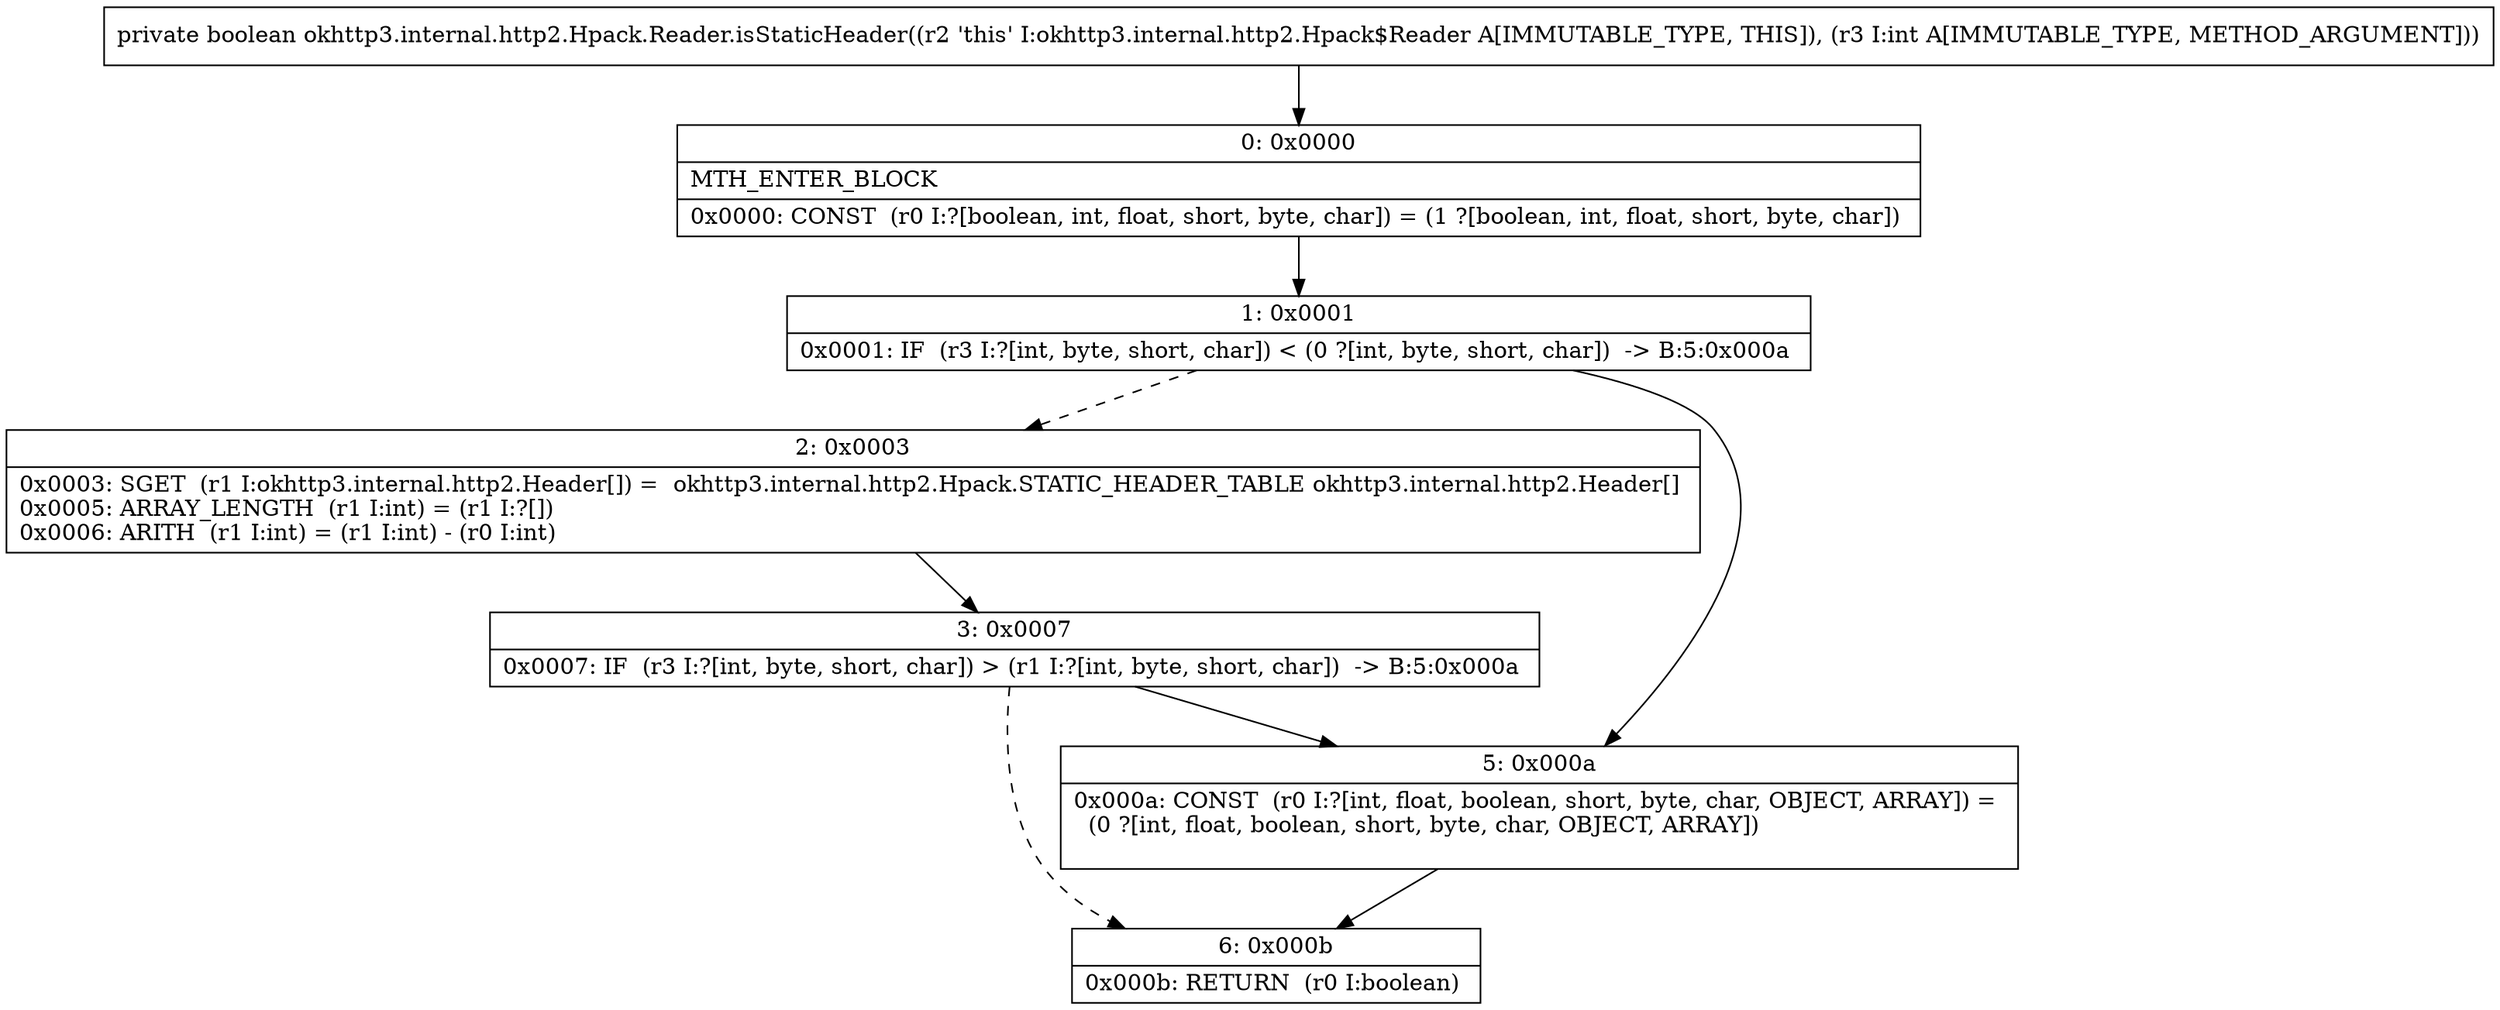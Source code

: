 digraph "CFG forokhttp3.internal.http2.Hpack.Reader.isStaticHeader(I)Z" {
Node_0 [shape=record,label="{0\:\ 0x0000|MTH_ENTER_BLOCK\l|0x0000: CONST  (r0 I:?[boolean, int, float, short, byte, char]) = (1 ?[boolean, int, float, short, byte, char]) \l}"];
Node_1 [shape=record,label="{1\:\ 0x0001|0x0001: IF  (r3 I:?[int, byte, short, char]) \< (0 ?[int, byte, short, char])  \-\> B:5:0x000a \l}"];
Node_2 [shape=record,label="{2\:\ 0x0003|0x0003: SGET  (r1 I:okhttp3.internal.http2.Header[]) =  okhttp3.internal.http2.Hpack.STATIC_HEADER_TABLE okhttp3.internal.http2.Header[] \l0x0005: ARRAY_LENGTH  (r1 I:int) = (r1 I:?[]) \l0x0006: ARITH  (r1 I:int) = (r1 I:int) \- (r0 I:int) \l}"];
Node_3 [shape=record,label="{3\:\ 0x0007|0x0007: IF  (r3 I:?[int, byte, short, char]) \> (r1 I:?[int, byte, short, char])  \-\> B:5:0x000a \l}"];
Node_5 [shape=record,label="{5\:\ 0x000a|0x000a: CONST  (r0 I:?[int, float, boolean, short, byte, char, OBJECT, ARRAY]) = \l  (0 ?[int, float, boolean, short, byte, char, OBJECT, ARRAY])\l \l}"];
Node_6 [shape=record,label="{6\:\ 0x000b|0x000b: RETURN  (r0 I:boolean) \l}"];
MethodNode[shape=record,label="{private boolean okhttp3.internal.http2.Hpack.Reader.isStaticHeader((r2 'this' I:okhttp3.internal.http2.Hpack$Reader A[IMMUTABLE_TYPE, THIS]), (r3 I:int A[IMMUTABLE_TYPE, METHOD_ARGUMENT])) }"];
MethodNode -> Node_0;
Node_0 -> Node_1;
Node_1 -> Node_2[style=dashed];
Node_1 -> Node_5;
Node_2 -> Node_3;
Node_3 -> Node_5;
Node_3 -> Node_6[style=dashed];
Node_5 -> Node_6;
}

